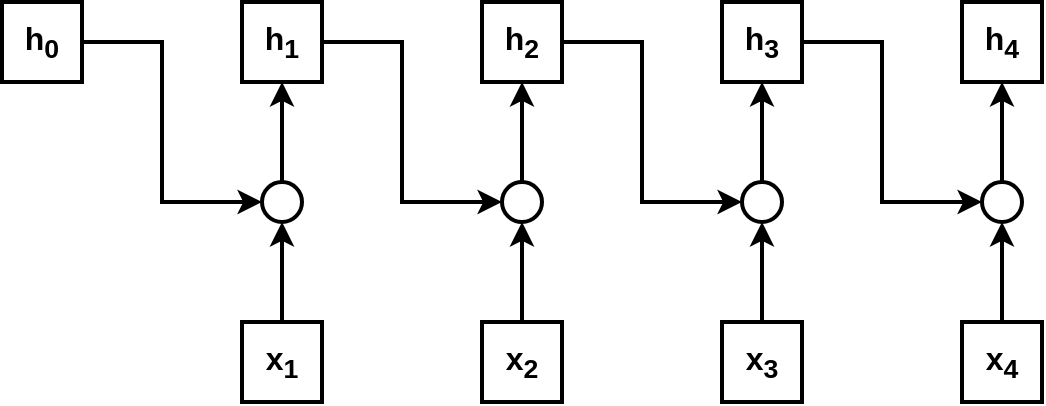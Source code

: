 <mxfile version="25.0.3">
  <diagram name="Page-1" id="-Mqs1Dr5-py3yci1nZ4G">
    <mxGraphModel dx="1434" dy="715" grid="1" gridSize="10" guides="1" tooltips="1" connect="1" arrows="1" fold="1" page="1" pageScale="1" pageWidth="827" pageHeight="1169" math="0" shadow="0">
      <root>
        <mxCell id="0" />
        <mxCell id="1" parent="0" />
        <mxCell id="eINzgIuend_n-zqg4X1g-13" style="edgeStyle=orthogonalEdgeStyle;rounded=0;orthogonalLoop=1;jettySize=auto;html=1;entryX=0;entryY=0.5;entryDx=0;entryDy=0;strokeWidth=2;" edge="1" parent="1" source="eINzgIuend_n-zqg4X1g-1" target="eINzgIuend_n-zqg4X1g-12">
          <mxGeometry relative="1" as="geometry">
            <Array as="points">
              <mxPoint x="320" y="260" />
              <mxPoint x="320" y="340" />
            </Array>
          </mxGeometry>
        </mxCell>
        <mxCell id="eINzgIuend_n-zqg4X1g-1" value="&lt;font style=&quot;font-size: 16px;&quot;&gt;&lt;b&gt;h&lt;sub&gt;1&lt;/sub&gt;&lt;/b&gt;&lt;/font&gt;" style="rounded=0;whiteSpace=wrap;html=1;strokeWidth=2;" vertex="1" parent="1">
          <mxGeometry x="240" y="240" width="40" height="40" as="geometry" />
        </mxCell>
        <mxCell id="eINzgIuend_n-zqg4X1g-3" style="edgeStyle=orthogonalEdgeStyle;rounded=0;orthogonalLoop=1;jettySize=auto;html=1;entryX=0.5;entryY=1;entryDx=0;entryDy=0;strokeWidth=2;" edge="1" parent="1" source="eINzgIuend_n-zqg4X1g-6" target="eINzgIuend_n-zqg4X1g-1">
          <mxGeometry relative="1" as="geometry" />
        </mxCell>
        <mxCell id="eINzgIuend_n-zqg4X1g-2" value="&lt;font style=&quot;font-size: 16px;&quot;&gt;&lt;b&gt;x&lt;sub&gt;1&lt;/sub&gt;&lt;/b&gt;&lt;/font&gt;" style="rounded=0;whiteSpace=wrap;html=1;strokeWidth=2;" vertex="1" parent="1">
          <mxGeometry x="240" y="400" width="40" height="40" as="geometry" />
        </mxCell>
        <mxCell id="eINzgIuend_n-zqg4X1g-5" style="edgeStyle=orthogonalEdgeStyle;rounded=0;orthogonalLoop=1;jettySize=auto;html=1;entryX=0;entryY=0.5;entryDx=0;entryDy=0;strokeWidth=2;" edge="1" parent="1" source="eINzgIuend_n-zqg4X1g-4" target="eINzgIuend_n-zqg4X1g-6">
          <mxGeometry relative="1" as="geometry">
            <Array as="points">
              <mxPoint x="200" y="260" />
              <mxPoint x="200" y="340" />
            </Array>
          </mxGeometry>
        </mxCell>
        <mxCell id="eINzgIuend_n-zqg4X1g-4" value="&lt;font style=&quot;font-size: 16px;&quot;&gt;&lt;b&gt;h&lt;sub&gt;0&lt;/sub&gt;&lt;/b&gt;&lt;/font&gt;" style="rounded=0;whiteSpace=wrap;html=1;strokeWidth=2;" vertex="1" parent="1">
          <mxGeometry x="120" y="240" width="40" height="40" as="geometry" />
        </mxCell>
        <mxCell id="eINzgIuend_n-zqg4X1g-7" value="" style="edgeStyle=orthogonalEdgeStyle;rounded=0;orthogonalLoop=1;jettySize=auto;html=1;entryX=0.5;entryY=1;entryDx=0;entryDy=0;strokeWidth=2;" edge="1" parent="1" source="eINzgIuend_n-zqg4X1g-2" target="eINzgIuend_n-zqg4X1g-6">
          <mxGeometry relative="1" as="geometry">
            <mxPoint x="260" y="400" as="sourcePoint" />
            <mxPoint x="260" y="280" as="targetPoint" />
          </mxGeometry>
        </mxCell>
        <mxCell id="eINzgIuend_n-zqg4X1g-6" value="" style="ellipse;whiteSpace=wrap;html=1;aspect=fixed;strokeWidth=2;" vertex="1" parent="1">
          <mxGeometry x="250" y="330" width="20" height="20" as="geometry" />
        </mxCell>
        <mxCell id="eINzgIuend_n-zqg4X1g-19" style="edgeStyle=orthogonalEdgeStyle;rounded=0;orthogonalLoop=1;jettySize=auto;html=1;entryX=0;entryY=0.5;entryDx=0;entryDy=0;strokeWidth=2;" edge="1" parent="1" source="eINzgIuend_n-zqg4X1g-8" target="eINzgIuend_n-zqg4X1g-18">
          <mxGeometry relative="1" as="geometry">
            <Array as="points">
              <mxPoint x="440" y="260" />
              <mxPoint x="440" y="340" />
            </Array>
          </mxGeometry>
        </mxCell>
        <mxCell id="eINzgIuend_n-zqg4X1g-8" value="&lt;font style=&quot;font-size: 16px;&quot;&gt;&lt;b&gt;h&lt;sub&gt;2&lt;/sub&gt;&lt;/b&gt;&lt;/font&gt;" style="rounded=0;whiteSpace=wrap;html=1;strokeWidth=2;" vertex="1" parent="1">
          <mxGeometry x="360" y="240" width="40" height="40" as="geometry" />
        </mxCell>
        <mxCell id="eINzgIuend_n-zqg4X1g-9" style="edgeStyle=orthogonalEdgeStyle;rounded=0;orthogonalLoop=1;jettySize=auto;html=1;entryX=0.5;entryY=1;entryDx=0;entryDy=0;strokeWidth=2;" edge="1" parent="1" source="eINzgIuend_n-zqg4X1g-12" target="eINzgIuend_n-zqg4X1g-8">
          <mxGeometry relative="1" as="geometry" />
        </mxCell>
        <mxCell id="eINzgIuend_n-zqg4X1g-10" value="&lt;font style=&quot;font-size: 16px;&quot;&gt;&lt;b&gt;x&lt;sub&gt;2&lt;/sub&gt;&lt;/b&gt;&lt;/font&gt;" style="rounded=0;whiteSpace=wrap;html=1;strokeWidth=2;" vertex="1" parent="1">
          <mxGeometry x="360" y="400" width="40" height="40" as="geometry" />
        </mxCell>
        <mxCell id="eINzgIuend_n-zqg4X1g-11" value="" style="edgeStyle=orthogonalEdgeStyle;rounded=0;orthogonalLoop=1;jettySize=auto;html=1;entryX=0.5;entryY=1;entryDx=0;entryDy=0;strokeWidth=2;" edge="1" parent="1" source="eINzgIuend_n-zqg4X1g-10" target="eINzgIuend_n-zqg4X1g-12">
          <mxGeometry relative="1" as="geometry">
            <mxPoint x="380" y="400" as="sourcePoint" />
            <mxPoint x="380" y="280" as="targetPoint" />
          </mxGeometry>
        </mxCell>
        <mxCell id="eINzgIuend_n-zqg4X1g-12" value="" style="ellipse;whiteSpace=wrap;html=1;aspect=fixed;strokeWidth=2;" vertex="1" parent="1">
          <mxGeometry x="370" y="330" width="20" height="20" as="geometry" />
        </mxCell>
        <mxCell id="eINzgIuend_n-zqg4X1g-14" value="&lt;font style=&quot;font-size: 16px;&quot;&gt;&lt;b&gt;h&lt;sub&gt;3&lt;/sub&gt;&lt;/b&gt;&lt;/font&gt;" style="rounded=0;whiteSpace=wrap;html=1;strokeWidth=2;" vertex="1" parent="1">
          <mxGeometry x="480" y="240" width="40" height="40" as="geometry" />
        </mxCell>
        <mxCell id="eINzgIuend_n-zqg4X1g-15" style="edgeStyle=orthogonalEdgeStyle;rounded=0;orthogonalLoop=1;jettySize=auto;html=1;entryX=0.5;entryY=1;entryDx=0;entryDy=0;strokeWidth=2;" edge="1" parent="1" source="eINzgIuend_n-zqg4X1g-18" target="eINzgIuend_n-zqg4X1g-14">
          <mxGeometry relative="1" as="geometry" />
        </mxCell>
        <mxCell id="eINzgIuend_n-zqg4X1g-16" value="&lt;font style=&quot;font-size: 16px;&quot;&gt;&lt;b&gt;x&lt;sub&gt;3&lt;/sub&gt;&lt;/b&gt;&lt;/font&gt;" style="rounded=0;whiteSpace=wrap;html=1;strokeWidth=2;" vertex="1" parent="1">
          <mxGeometry x="480" y="400" width="40" height="40" as="geometry" />
        </mxCell>
        <mxCell id="eINzgIuend_n-zqg4X1g-17" value="" style="edgeStyle=orthogonalEdgeStyle;rounded=0;orthogonalLoop=1;jettySize=auto;html=1;entryX=0.5;entryY=1;entryDx=0;entryDy=0;strokeWidth=2;" edge="1" parent="1" source="eINzgIuend_n-zqg4X1g-16" target="eINzgIuend_n-zqg4X1g-18">
          <mxGeometry relative="1" as="geometry">
            <mxPoint x="500" y="400" as="sourcePoint" />
            <mxPoint x="500" y="280" as="targetPoint" />
          </mxGeometry>
        </mxCell>
        <mxCell id="eINzgIuend_n-zqg4X1g-18" value="" style="ellipse;whiteSpace=wrap;html=1;aspect=fixed;strokeWidth=2;" vertex="1" parent="1">
          <mxGeometry x="490" y="330" width="20" height="20" as="geometry" />
        </mxCell>
        <mxCell id="eINzgIuend_n-zqg4X1g-20" style="edgeStyle=orthogonalEdgeStyle;rounded=0;orthogonalLoop=1;jettySize=auto;html=1;entryX=0;entryY=0.5;entryDx=0;entryDy=0;strokeWidth=2;" edge="1" parent="1" target="eINzgIuend_n-zqg4X1g-25">
          <mxGeometry relative="1" as="geometry">
            <mxPoint x="520" y="260" as="sourcePoint" />
            <Array as="points">
              <mxPoint x="560" y="260" />
              <mxPoint x="560" y="340" />
            </Array>
          </mxGeometry>
        </mxCell>
        <mxCell id="eINzgIuend_n-zqg4X1g-21" value="&lt;font style=&quot;font-size: 16px;&quot;&gt;&lt;b&gt;h&lt;sub&gt;4&lt;/sub&gt;&lt;/b&gt;&lt;/font&gt;" style="rounded=0;whiteSpace=wrap;html=1;strokeWidth=2;" vertex="1" parent="1">
          <mxGeometry x="600" y="240" width="40" height="40" as="geometry" />
        </mxCell>
        <mxCell id="eINzgIuend_n-zqg4X1g-22" style="edgeStyle=orthogonalEdgeStyle;rounded=0;orthogonalLoop=1;jettySize=auto;html=1;entryX=0.5;entryY=1;entryDx=0;entryDy=0;strokeWidth=2;" edge="1" parent="1" source="eINzgIuend_n-zqg4X1g-25" target="eINzgIuend_n-zqg4X1g-21">
          <mxGeometry relative="1" as="geometry" />
        </mxCell>
        <mxCell id="eINzgIuend_n-zqg4X1g-23" value="&lt;font style=&quot;font-size: 16px;&quot;&gt;&lt;b&gt;x&lt;sub&gt;4&lt;/sub&gt;&lt;/b&gt;&lt;/font&gt;" style="rounded=0;whiteSpace=wrap;html=1;strokeWidth=2;" vertex="1" parent="1">
          <mxGeometry x="600" y="400" width="40" height="40" as="geometry" />
        </mxCell>
        <mxCell id="eINzgIuend_n-zqg4X1g-24" value="" style="edgeStyle=orthogonalEdgeStyle;rounded=0;orthogonalLoop=1;jettySize=auto;html=1;entryX=0.5;entryY=1;entryDx=0;entryDy=0;strokeWidth=2;" edge="1" parent="1" source="eINzgIuend_n-zqg4X1g-23" target="eINzgIuend_n-zqg4X1g-25">
          <mxGeometry relative="1" as="geometry">
            <mxPoint x="620" y="400" as="sourcePoint" />
            <mxPoint x="620" y="280" as="targetPoint" />
          </mxGeometry>
        </mxCell>
        <mxCell id="eINzgIuend_n-zqg4X1g-25" value="" style="ellipse;whiteSpace=wrap;html=1;aspect=fixed;strokeWidth=2;" vertex="1" parent="1">
          <mxGeometry x="610" y="330" width="20" height="20" as="geometry" />
        </mxCell>
      </root>
    </mxGraphModel>
  </diagram>
</mxfile>
